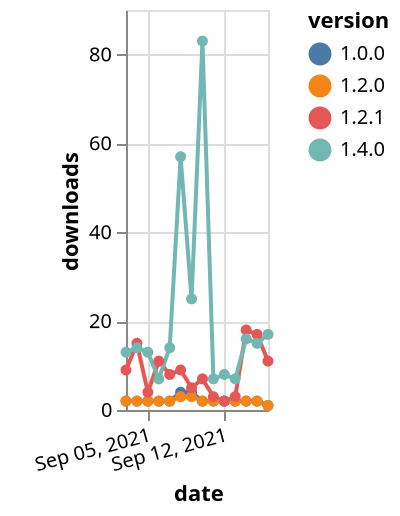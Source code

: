{"$schema": "https://vega.github.io/schema/vega-lite/v5.json", "description": "A simple bar chart with embedded data.", "data": {"values": [{"date": "2021-09-03", "total": 1088, "delta": 2, "version": "1.0.0"}, {"date": "2021-09-04", "total": 1090, "delta": 2, "version": "1.0.0"}, {"date": "2021-09-05", "total": 1092, "delta": 2, "version": "1.0.0"}, {"date": "2021-09-06", "total": 1094, "delta": 2, "version": "1.0.0"}, {"date": "2021-09-07", "total": 1096, "delta": 2, "version": "1.0.0"}, {"date": "2021-09-08", "total": 1100, "delta": 4, "version": "1.0.0"}, {"date": "2021-09-09", "total": 1104, "delta": 4, "version": "1.0.0"}, {"date": "2021-09-10", "total": 1106, "delta": 2, "version": "1.0.0"}, {"date": "2021-09-11", "total": 1108, "delta": 2, "version": "1.0.0"}, {"date": "2021-09-12", "total": 1110, "delta": 2, "version": "1.0.0"}, {"date": "2021-09-13", "total": 1112, "delta": 2, "version": "1.0.0"}, {"date": "2021-09-14", "total": 1114, "delta": 2, "version": "1.0.0"}, {"date": "2021-09-15", "total": 1116, "delta": 2, "version": "1.0.0"}, {"date": "2021-09-16", "total": 1117, "delta": 1, "version": "1.0.0"}, {"date": "2021-09-03", "total": 2520, "delta": 2, "version": "1.2.0"}, {"date": "2021-09-04", "total": 2522, "delta": 2, "version": "1.2.0"}, {"date": "2021-09-05", "total": 2524, "delta": 2, "version": "1.2.0"}, {"date": "2021-09-06", "total": 2526, "delta": 2, "version": "1.2.0"}, {"date": "2021-09-07", "total": 2528, "delta": 2, "version": "1.2.0"}, {"date": "2021-09-08", "total": 2531, "delta": 3, "version": "1.2.0"}, {"date": "2021-09-09", "total": 2534, "delta": 3, "version": "1.2.0"}, {"date": "2021-09-10", "total": 2536, "delta": 2, "version": "1.2.0"}, {"date": "2021-09-11", "total": 2538, "delta": 2, "version": "1.2.0"}, {"date": "2021-09-12", "total": 2540, "delta": 2, "version": "1.2.0"}, {"date": "2021-09-13", "total": 2542, "delta": 2, "version": "1.2.0"}, {"date": "2021-09-14", "total": 2544, "delta": 2, "version": "1.2.0"}, {"date": "2021-09-15", "total": 2546, "delta": 2, "version": "1.2.0"}, {"date": "2021-09-16", "total": 2547, "delta": 1, "version": "1.2.0"}, {"date": "2021-09-03", "total": 1567, "delta": 9, "version": "1.2.1"}, {"date": "2021-09-04", "total": 1582, "delta": 15, "version": "1.2.1"}, {"date": "2021-09-05", "total": 1586, "delta": 4, "version": "1.2.1"}, {"date": "2021-09-06", "total": 1597, "delta": 11, "version": "1.2.1"}, {"date": "2021-09-07", "total": 1605, "delta": 8, "version": "1.2.1"}, {"date": "2021-09-08", "total": 1614, "delta": 9, "version": "1.2.1"}, {"date": "2021-09-09", "total": 1619, "delta": 5, "version": "1.2.1"}, {"date": "2021-09-10", "total": 1626, "delta": 7, "version": "1.2.1"}, {"date": "2021-09-11", "total": 1629, "delta": 3, "version": "1.2.1"}, {"date": "2021-09-12", "total": 1631, "delta": 2, "version": "1.2.1"}, {"date": "2021-09-13", "total": 1634, "delta": 3, "version": "1.2.1"}, {"date": "2021-09-14", "total": 1652, "delta": 18, "version": "1.2.1"}, {"date": "2021-09-15", "total": 1669, "delta": 17, "version": "1.2.1"}, {"date": "2021-09-16", "total": 1680, "delta": 11, "version": "1.2.1"}, {"date": "2021-09-03", "total": 1124, "delta": 13, "version": "1.4.0"}, {"date": "2021-09-04", "total": 1138, "delta": 14, "version": "1.4.0"}, {"date": "2021-09-05", "total": 1151, "delta": 13, "version": "1.4.0"}, {"date": "2021-09-06", "total": 1158, "delta": 7, "version": "1.4.0"}, {"date": "2021-09-07", "total": 1172, "delta": 14, "version": "1.4.0"}, {"date": "2021-09-08", "total": 1229, "delta": 57, "version": "1.4.0"}, {"date": "2021-09-09", "total": 1254, "delta": 25, "version": "1.4.0"}, {"date": "2021-09-10", "total": 1337, "delta": 83, "version": "1.4.0"}, {"date": "2021-09-11", "total": 1344, "delta": 7, "version": "1.4.0"}, {"date": "2021-09-12", "total": 1352, "delta": 8, "version": "1.4.0"}, {"date": "2021-09-13", "total": 1359, "delta": 7, "version": "1.4.0"}, {"date": "2021-09-14", "total": 1375, "delta": 16, "version": "1.4.0"}, {"date": "2021-09-15", "total": 1390, "delta": 15, "version": "1.4.0"}, {"date": "2021-09-16", "total": 1407, "delta": 17, "version": "1.4.0"}]}, "width": "container", "mark": {"type": "line", "point": {"filled": true}}, "encoding": {"x": {"field": "date", "type": "temporal", "timeUnit": "yearmonthdate", "title": "date", "axis": {"labelAngle": -15}}, "y": {"field": "delta", "type": "quantitative", "title": "downloads"}, "color": {"field": "version", "type": "nominal"}, "tooltip": {"field": "delta"}}}